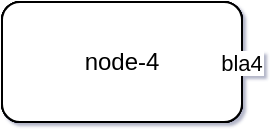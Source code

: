<mxfile compressed="false" type="device">
    <diagram id="Page-1" name="Page-1">
      <mxGraphModel arrows="1" connect="1" dx="1360" dy="864" fold="1" grid="1" gridSize="10" guides="1" math="0" page="1" pageHeight="1169" pageScale="1" pageWidth="827" shadow="1" tooltips="1">
        <root>
          <mxCell id="0" />   
          <mxCell id="1" parent="0" />
        <object id="node-1" label="node-1">
      <mxCell parent="1" style="rounded=1;whiteSpace=wrap;html=1;" vertex="1">
          <mxGeometry as="geometry" height="60" width="120" x="200" y="150" />
      </mxCell>
    </object><object id="node-2" label="node-2">
      <mxCell parent="1" style="rounded=1;whiteSpace=wrap;html=1;" vertex="1">
          <mxGeometry as="geometry" height="60" width="120" x="200" y="150" />
      </mxCell>
    </object><object id="node-3" label="node-3">
      <mxCell parent="1" style="rounded=1;whiteSpace=wrap;html=1;" vertex="1">
          <mxGeometry as="geometry" height="60" width="120" x="200" y="150" />
      </mxCell>
    </object><object a="b" c="d" id="node-4" label="node-4" link="http://google.com">
      <mxCell parent="1" style="rounded=1;whiteSpace=wrap;html=1;" vertex="1">
          <mxGeometry as="geometry" height="60" width="120" x="200" y="150" />
      </mxCell>
    </object><object id="b35ebf8a6eeb7084dd9f3e14ec85eb9c" label="bla1" source="node-1" target="node-2">
      <mxCell edge="1" parent="1" source="node-1" style="endArrow=none;" target="node-2">
          <mxGeometry as="geometry" relative="1" />
      </mxCell>
    </object><object id="601d1f4fe959524564b9139bfd9ee1c5" label="bla2" source="node-2" target="node-3">
      <mxCell edge="1" parent="1" source="node-2" style="endArrow=none;" target="node-3">
          <mxGeometry as="geometry" relative="1" />
      </mxCell>
    </object><object id="03d64cf220b7cea506298c06d433f38e" label="bla3" source="node-3" target="node-1">
      <mxCell edge="1" parent="1" source="node-3" style="endArrow=none;" target="node-1">
          <mxGeometry as="geometry" relative="1" />
      </mxCell>
    </object><object id="d5fa69cbdbc6ae606177e052dcdf4fdc" label="bla4" source="node-4" target="node-3">
      <mxCell edge="1" parent="1" source="node-4" style="endArrow=none;" target="node-3">
          <mxGeometry as="geometry" relative="1" />
      </mxCell>
    </object></root>
      </mxGraphModel>
    </diagram></mxfile>